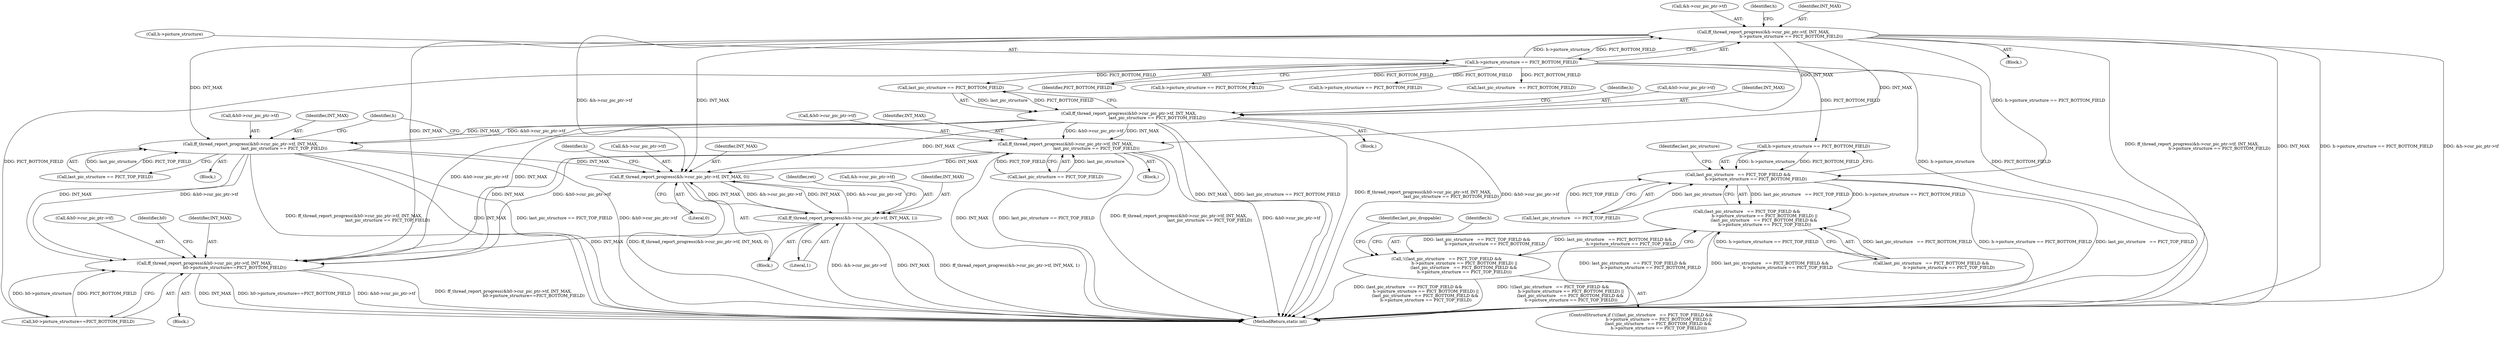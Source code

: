 digraph "0_FFmpeg_29ffeef5e73b8f41ff3a3f2242d356759c66f91f@API" {
"1000210" [label="(Call,ff_thread_report_progress(&h->cur_pic_ptr->tf, INT_MAX,\n                                          h->picture_structure == PICT_BOTTOM_FIELD))"];
"1000218" [label="(Call,h->picture_structure == PICT_BOTTOM_FIELD)"];
"1001305" [label="(Call,ff_thread_report_progress(&h0->cur_pic_ptr->tf, INT_MAX,\n                                           last_pic_structure == PICT_BOTTOM_FIELD))"];
"1001335" [label="(Call,ff_thread_report_progress(&h0->cur_pic_ptr->tf, INT_MAX,\n                                               last_pic_structure == PICT_TOP_FIELD))"];
"1001572" [label="(Call,ff_thread_report_progress(&h->cur_pic_ptr->tf, INT_MAX, 0))"];
"1001581" [label="(Call,ff_thread_report_progress(&h->cur_pic_ptr->tf, INT_MAX, 1))"];
"1001773" [label="(Call,ff_thread_report_progress(&h0->cur_pic_ptr->tf, INT_MAX,\n                                              h0->picture_structure==PICT_BOTTOM_FIELD))"];
"1001367" [label="(Call,ff_thread_report_progress(&h0->cur_pic_ptr->tf, INT_MAX,\n                                                   last_pic_structure == PICT_TOP_FIELD))"];
"1001383" [label="(Call,last_pic_structure   == PICT_TOP_FIELD &&\n                           h->picture_structure == PICT_BOTTOM_FIELD)"];
"1001382" [label="(Call,(last_pic_structure   == PICT_TOP_FIELD &&\n                           h->picture_structure == PICT_BOTTOM_FIELD) ||\n                          (last_pic_structure   == PICT_BOTTOM_FIELD &&\n                           h->picture_structure == PICT_TOP_FIELD))"];
"1001381" [label="(Call,!((last_pic_structure   == PICT_TOP_FIELD &&\n                           h->picture_structure == PICT_BOTTOM_FIELD) ||\n                          (last_pic_structure   == PICT_BOTTOM_FIELD &&\n                           h->picture_structure == PICT_TOP_FIELD)))"];
"1001313" [label="(Call,last_pic_structure == PICT_BOTTOM_FIELD)"];
"1001427" [label="(Identifier,last_pic_droppable)"];
"1001380" [label="(ControlStructure,if (!((last_pic_structure   == PICT_TOP_FIELD &&\n                           h->picture_structure == PICT_BOTTOM_FIELD) ||\n                          (last_pic_structure   == PICT_BOTTOM_FIELD &&\n                           h->picture_structure == PICT_TOP_FIELD))))"];
"1001320" [label="(Identifier,h)"];
"1001774" [label="(Call,&h0->cur_pic_ptr->tf)"];
"1001404" [label="(Identifier,h)"];
"1001304" [label="(Block,)"];
"1000209" [label="(Block,)"];
"1001591" [label="(Identifier,ret)"];
"1001772" [label="(Block,)"];
"1001581" [label="(Call,ff_thread_report_progress(&h->cur_pic_ptr->tf, INT_MAX, 1))"];
"1001374" [label="(Identifier,INT_MAX)"];
"1003435" [label="(MethodReturn,static int)"];
"1001788" [label="(Identifier,h0)"];
"1001780" [label="(Identifier,INT_MAX)"];
"1000219" [label="(Call,h->picture_structure)"];
"1001375" [label="(Call,last_pic_structure == PICT_TOP_FIELD)"];
"1000211" [label="(Call,&h->cur_pic_ptr->tf)"];
"1001453" [label="(Identifier,h)"];
"1001781" [label="(Call,h0->picture_structure==PICT_BOTTOM_FIELD)"];
"1001392" [label="(Call,last_pic_structure   == PICT_BOTTOM_FIELD &&\n                           h->picture_structure == PICT_TOP_FIELD)"];
"1001589" [label="(Literal,1)"];
"1001573" [label="(Call,&h->cur_pic_ptr->tf)"];
"1000210" [label="(Call,ff_thread_report_progress(&h->cur_pic_ptr->tf, INT_MAX,\n                                          h->picture_structure == PICT_BOTTOM_FIELD))"];
"1000225" [label="(Identifier,h)"];
"1001343" [label="(Call,last_pic_structure == PICT_TOP_FIELD)"];
"1000222" [label="(Identifier,PICT_BOTTOM_FIELD)"];
"1001582" [label="(Call,&h->cur_pic_ptr->tf)"];
"1001572" [label="(Call,ff_thread_report_progress(&h->cur_pic_ptr->tf, INT_MAX, 0))"];
"1001367" [label="(Call,ff_thread_report_progress(&h0->cur_pic_ptr->tf, INT_MAX,\n                                                   last_pic_structure == PICT_TOP_FIELD))"];
"1001306" [label="(Call,&h0->cur_pic_ptr->tf)"];
"1001305" [label="(Call,ff_thread_report_progress(&h0->cur_pic_ptr->tf, INT_MAX,\n                                           last_pic_structure == PICT_BOTTOM_FIELD))"];
"1001335" [label="(Call,ff_thread_report_progress(&h0->cur_pic_ptr->tf, INT_MAX,\n                                               last_pic_structure == PICT_TOP_FIELD))"];
"1000217" [label="(Identifier,INT_MAX)"];
"1001588" [label="(Identifier,INT_MAX)"];
"1002039" [label="(Call,h->picture_structure == PICT_BOTTOM_FIELD)"];
"1001336" [label="(Call,&h0->cur_pic_ptr->tf)"];
"1000218" [label="(Call,h->picture_structure == PICT_BOTTOM_FIELD)"];
"1001342" [label="(Identifier,INT_MAX)"];
"1001334" [label="(Block,)"];
"1001368" [label="(Call,&h0->cur_pic_ptr->tf)"];
"1001845" [label="(Call,h->picture_structure == PICT_BOTTOM_FIELD)"];
"1001312" [label="(Identifier,INT_MAX)"];
"1001393" [label="(Call,last_pic_structure   == PICT_BOTTOM_FIELD)"];
"1001580" [label="(Literal,0)"];
"1001486" [label="(Block,)"];
"1001382" [label="(Call,(last_pic_structure   == PICT_TOP_FIELD &&\n                           h->picture_structure == PICT_BOTTOM_FIELD) ||\n                          (last_pic_structure   == PICT_BOTTOM_FIELD &&\n                           h->picture_structure == PICT_TOP_FIELD))"];
"1001579" [label="(Identifier,INT_MAX)"];
"1001383" [label="(Call,last_pic_structure   == PICT_TOP_FIELD &&\n                           h->picture_structure == PICT_BOTTOM_FIELD)"];
"1001366" [label="(Block,)"];
"1001381" [label="(Call,!((last_pic_structure   == PICT_TOP_FIELD &&\n                           h->picture_structure == PICT_BOTTOM_FIELD) ||\n                          (last_pic_structure   == PICT_BOTTOM_FIELD &&\n                           h->picture_structure == PICT_TOP_FIELD)))"];
"1001773" [label="(Call,ff_thread_report_progress(&h0->cur_pic_ptr->tf, INT_MAX,\n                                              h0->picture_structure==PICT_BOTTOM_FIELD))"];
"1001387" [label="(Call,h->picture_structure == PICT_BOTTOM_FIELD)"];
"1001394" [label="(Identifier,last_pic_structure)"];
"1001585" [label="(Identifier,h)"];
"1001384" [label="(Call,last_pic_structure   == PICT_TOP_FIELD)"];
"1000210" -> "1000209"  [label="AST: "];
"1000210" -> "1000218"  [label="CFG: "];
"1000211" -> "1000210"  [label="AST: "];
"1000217" -> "1000210"  [label="AST: "];
"1000218" -> "1000210"  [label="AST: "];
"1000225" -> "1000210"  [label="CFG: "];
"1000210" -> "1003435"  [label="DDG: ff_thread_report_progress(&h->cur_pic_ptr->tf, INT_MAX,\n                                          h->picture_structure == PICT_BOTTOM_FIELD)"];
"1000210" -> "1003435"  [label="DDG: INT_MAX"];
"1000210" -> "1003435"  [label="DDG: h->picture_structure == PICT_BOTTOM_FIELD"];
"1000210" -> "1003435"  [label="DDG: &h->cur_pic_ptr->tf"];
"1000218" -> "1000210"  [label="DDG: h->picture_structure"];
"1000218" -> "1000210"  [label="DDG: PICT_BOTTOM_FIELD"];
"1000210" -> "1001305"  [label="DDG: INT_MAX"];
"1000210" -> "1001335"  [label="DDG: INT_MAX"];
"1000210" -> "1001367"  [label="DDG: INT_MAX"];
"1000210" -> "1001383"  [label="DDG: h->picture_structure == PICT_BOTTOM_FIELD"];
"1000210" -> "1001572"  [label="DDG: &h->cur_pic_ptr->tf"];
"1000210" -> "1001572"  [label="DDG: INT_MAX"];
"1000210" -> "1001773"  [label="DDG: INT_MAX"];
"1000218" -> "1000222"  [label="CFG: "];
"1000219" -> "1000218"  [label="AST: "];
"1000222" -> "1000218"  [label="AST: "];
"1000218" -> "1003435"  [label="DDG: h->picture_structure"];
"1000218" -> "1003435"  [label="DDG: PICT_BOTTOM_FIELD"];
"1000218" -> "1001313"  [label="DDG: PICT_BOTTOM_FIELD"];
"1000218" -> "1001387"  [label="DDG: PICT_BOTTOM_FIELD"];
"1000218" -> "1001393"  [label="DDG: PICT_BOTTOM_FIELD"];
"1000218" -> "1001781"  [label="DDG: PICT_BOTTOM_FIELD"];
"1000218" -> "1001845"  [label="DDG: PICT_BOTTOM_FIELD"];
"1000218" -> "1002039"  [label="DDG: PICT_BOTTOM_FIELD"];
"1001305" -> "1001304"  [label="AST: "];
"1001305" -> "1001313"  [label="CFG: "];
"1001306" -> "1001305"  [label="AST: "];
"1001312" -> "1001305"  [label="AST: "];
"1001313" -> "1001305"  [label="AST: "];
"1001320" -> "1001305"  [label="CFG: "];
"1001305" -> "1003435"  [label="DDG: INT_MAX"];
"1001305" -> "1003435"  [label="DDG: last_pic_structure == PICT_BOTTOM_FIELD"];
"1001305" -> "1003435"  [label="DDG: ff_thread_report_progress(&h0->cur_pic_ptr->tf, INT_MAX,\n                                           last_pic_structure == PICT_BOTTOM_FIELD)"];
"1001305" -> "1003435"  [label="DDG: &h0->cur_pic_ptr->tf"];
"1001313" -> "1001305"  [label="DDG: last_pic_structure"];
"1001313" -> "1001305"  [label="DDG: PICT_BOTTOM_FIELD"];
"1001305" -> "1001335"  [label="DDG: &h0->cur_pic_ptr->tf"];
"1001305" -> "1001335"  [label="DDG: INT_MAX"];
"1001305" -> "1001367"  [label="DDG: &h0->cur_pic_ptr->tf"];
"1001305" -> "1001367"  [label="DDG: INT_MAX"];
"1001305" -> "1001572"  [label="DDG: INT_MAX"];
"1001305" -> "1001773"  [label="DDG: &h0->cur_pic_ptr->tf"];
"1001305" -> "1001773"  [label="DDG: INT_MAX"];
"1001335" -> "1001334"  [label="AST: "];
"1001335" -> "1001343"  [label="CFG: "];
"1001336" -> "1001335"  [label="AST: "];
"1001342" -> "1001335"  [label="AST: "];
"1001343" -> "1001335"  [label="AST: "];
"1001453" -> "1001335"  [label="CFG: "];
"1001335" -> "1003435"  [label="DDG: INT_MAX"];
"1001335" -> "1003435"  [label="DDG: last_pic_structure == PICT_TOP_FIELD"];
"1001335" -> "1003435"  [label="DDG: ff_thread_report_progress(&h0->cur_pic_ptr->tf, INT_MAX,\n                                               last_pic_structure == PICT_TOP_FIELD)"];
"1001335" -> "1003435"  [label="DDG: &h0->cur_pic_ptr->tf"];
"1001343" -> "1001335"  [label="DDG: last_pic_structure"];
"1001343" -> "1001335"  [label="DDG: PICT_TOP_FIELD"];
"1001335" -> "1001572"  [label="DDG: INT_MAX"];
"1001335" -> "1001773"  [label="DDG: &h0->cur_pic_ptr->tf"];
"1001335" -> "1001773"  [label="DDG: INT_MAX"];
"1001572" -> "1001486"  [label="AST: "];
"1001572" -> "1001580"  [label="CFG: "];
"1001573" -> "1001572"  [label="AST: "];
"1001579" -> "1001572"  [label="AST: "];
"1001580" -> "1001572"  [label="AST: "];
"1001585" -> "1001572"  [label="CFG: "];
"1001572" -> "1003435"  [label="DDG: ff_thread_report_progress(&h->cur_pic_ptr->tf, INT_MAX, 0)"];
"1001581" -> "1001572"  [label="DDG: &h->cur_pic_ptr->tf"];
"1001581" -> "1001572"  [label="DDG: INT_MAX"];
"1001367" -> "1001572"  [label="DDG: INT_MAX"];
"1001572" -> "1001581"  [label="DDG: &h->cur_pic_ptr->tf"];
"1001572" -> "1001581"  [label="DDG: INT_MAX"];
"1001581" -> "1001486"  [label="AST: "];
"1001581" -> "1001589"  [label="CFG: "];
"1001582" -> "1001581"  [label="AST: "];
"1001588" -> "1001581"  [label="AST: "];
"1001589" -> "1001581"  [label="AST: "];
"1001591" -> "1001581"  [label="CFG: "];
"1001581" -> "1003435"  [label="DDG: &h->cur_pic_ptr->tf"];
"1001581" -> "1003435"  [label="DDG: INT_MAX"];
"1001581" -> "1003435"  [label="DDG: ff_thread_report_progress(&h->cur_pic_ptr->tf, INT_MAX, 1)"];
"1001581" -> "1001773"  [label="DDG: INT_MAX"];
"1001773" -> "1001772"  [label="AST: "];
"1001773" -> "1001781"  [label="CFG: "];
"1001774" -> "1001773"  [label="AST: "];
"1001780" -> "1001773"  [label="AST: "];
"1001781" -> "1001773"  [label="AST: "];
"1001788" -> "1001773"  [label="CFG: "];
"1001773" -> "1003435"  [label="DDG: INT_MAX"];
"1001773" -> "1003435"  [label="DDG: h0->picture_structure==PICT_BOTTOM_FIELD"];
"1001773" -> "1003435"  [label="DDG: &h0->cur_pic_ptr->tf"];
"1001773" -> "1003435"  [label="DDG: ff_thread_report_progress(&h0->cur_pic_ptr->tf, INT_MAX,\n                                              h0->picture_structure==PICT_BOTTOM_FIELD)"];
"1001367" -> "1001773"  [label="DDG: &h0->cur_pic_ptr->tf"];
"1001367" -> "1001773"  [label="DDG: INT_MAX"];
"1001781" -> "1001773"  [label="DDG: h0->picture_structure"];
"1001781" -> "1001773"  [label="DDG: PICT_BOTTOM_FIELD"];
"1001367" -> "1001366"  [label="AST: "];
"1001367" -> "1001375"  [label="CFG: "];
"1001368" -> "1001367"  [label="AST: "];
"1001374" -> "1001367"  [label="AST: "];
"1001375" -> "1001367"  [label="AST: "];
"1001453" -> "1001367"  [label="CFG: "];
"1001367" -> "1003435"  [label="DDG: ff_thread_report_progress(&h0->cur_pic_ptr->tf, INT_MAX,\n                                                   last_pic_structure == PICT_TOP_FIELD)"];
"1001367" -> "1003435"  [label="DDG: INT_MAX"];
"1001367" -> "1003435"  [label="DDG: last_pic_structure == PICT_TOP_FIELD"];
"1001367" -> "1003435"  [label="DDG: &h0->cur_pic_ptr->tf"];
"1001375" -> "1001367"  [label="DDG: last_pic_structure"];
"1001375" -> "1001367"  [label="DDG: PICT_TOP_FIELD"];
"1001383" -> "1001382"  [label="AST: "];
"1001383" -> "1001384"  [label="CFG: "];
"1001383" -> "1001387"  [label="CFG: "];
"1001384" -> "1001383"  [label="AST: "];
"1001387" -> "1001383"  [label="AST: "];
"1001394" -> "1001383"  [label="CFG: "];
"1001382" -> "1001383"  [label="CFG: "];
"1001383" -> "1003435"  [label="DDG: h->picture_structure == PICT_BOTTOM_FIELD"];
"1001383" -> "1003435"  [label="DDG: last_pic_structure   == PICT_TOP_FIELD"];
"1001383" -> "1001382"  [label="DDG: last_pic_structure   == PICT_TOP_FIELD"];
"1001383" -> "1001382"  [label="DDG: h->picture_structure == PICT_BOTTOM_FIELD"];
"1001384" -> "1001383"  [label="DDG: last_pic_structure"];
"1001384" -> "1001383"  [label="DDG: PICT_TOP_FIELD"];
"1001387" -> "1001383"  [label="DDG: h->picture_structure"];
"1001387" -> "1001383"  [label="DDG: PICT_BOTTOM_FIELD"];
"1001382" -> "1001381"  [label="AST: "];
"1001382" -> "1001392"  [label="CFG: "];
"1001392" -> "1001382"  [label="AST: "];
"1001381" -> "1001382"  [label="CFG: "];
"1001382" -> "1003435"  [label="DDG: last_pic_structure   == PICT_TOP_FIELD &&\n                           h->picture_structure == PICT_BOTTOM_FIELD"];
"1001382" -> "1003435"  [label="DDG: last_pic_structure   == PICT_BOTTOM_FIELD &&\n                           h->picture_structure == PICT_TOP_FIELD"];
"1001382" -> "1001381"  [label="DDG: last_pic_structure   == PICT_TOP_FIELD &&\n                           h->picture_structure == PICT_BOTTOM_FIELD"];
"1001382" -> "1001381"  [label="DDG: last_pic_structure   == PICT_BOTTOM_FIELD &&\n                           h->picture_structure == PICT_TOP_FIELD"];
"1001392" -> "1001382"  [label="DDG: last_pic_structure   == PICT_BOTTOM_FIELD"];
"1001392" -> "1001382"  [label="DDG: h->picture_structure == PICT_TOP_FIELD"];
"1001381" -> "1001380"  [label="AST: "];
"1001404" -> "1001381"  [label="CFG: "];
"1001427" -> "1001381"  [label="CFG: "];
"1001381" -> "1003435"  [label="DDG: (last_pic_structure   == PICT_TOP_FIELD &&\n                           h->picture_structure == PICT_BOTTOM_FIELD) ||\n                          (last_pic_structure   == PICT_BOTTOM_FIELD &&\n                           h->picture_structure == PICT_TOP_FIELD)"];
"1001381" -> "1003435"  [label="DDG: !((last_pic_structure   == PICT_TOP_FIELD &&\n                           h->picture_structure == PICT_BOTTOM_FIELD) ||\n                          (last_pic_structure   == PICT_BOTTOM_FIELD &&\n                           h->picture_structure == PICT_TOP_FIELD))"];
}
